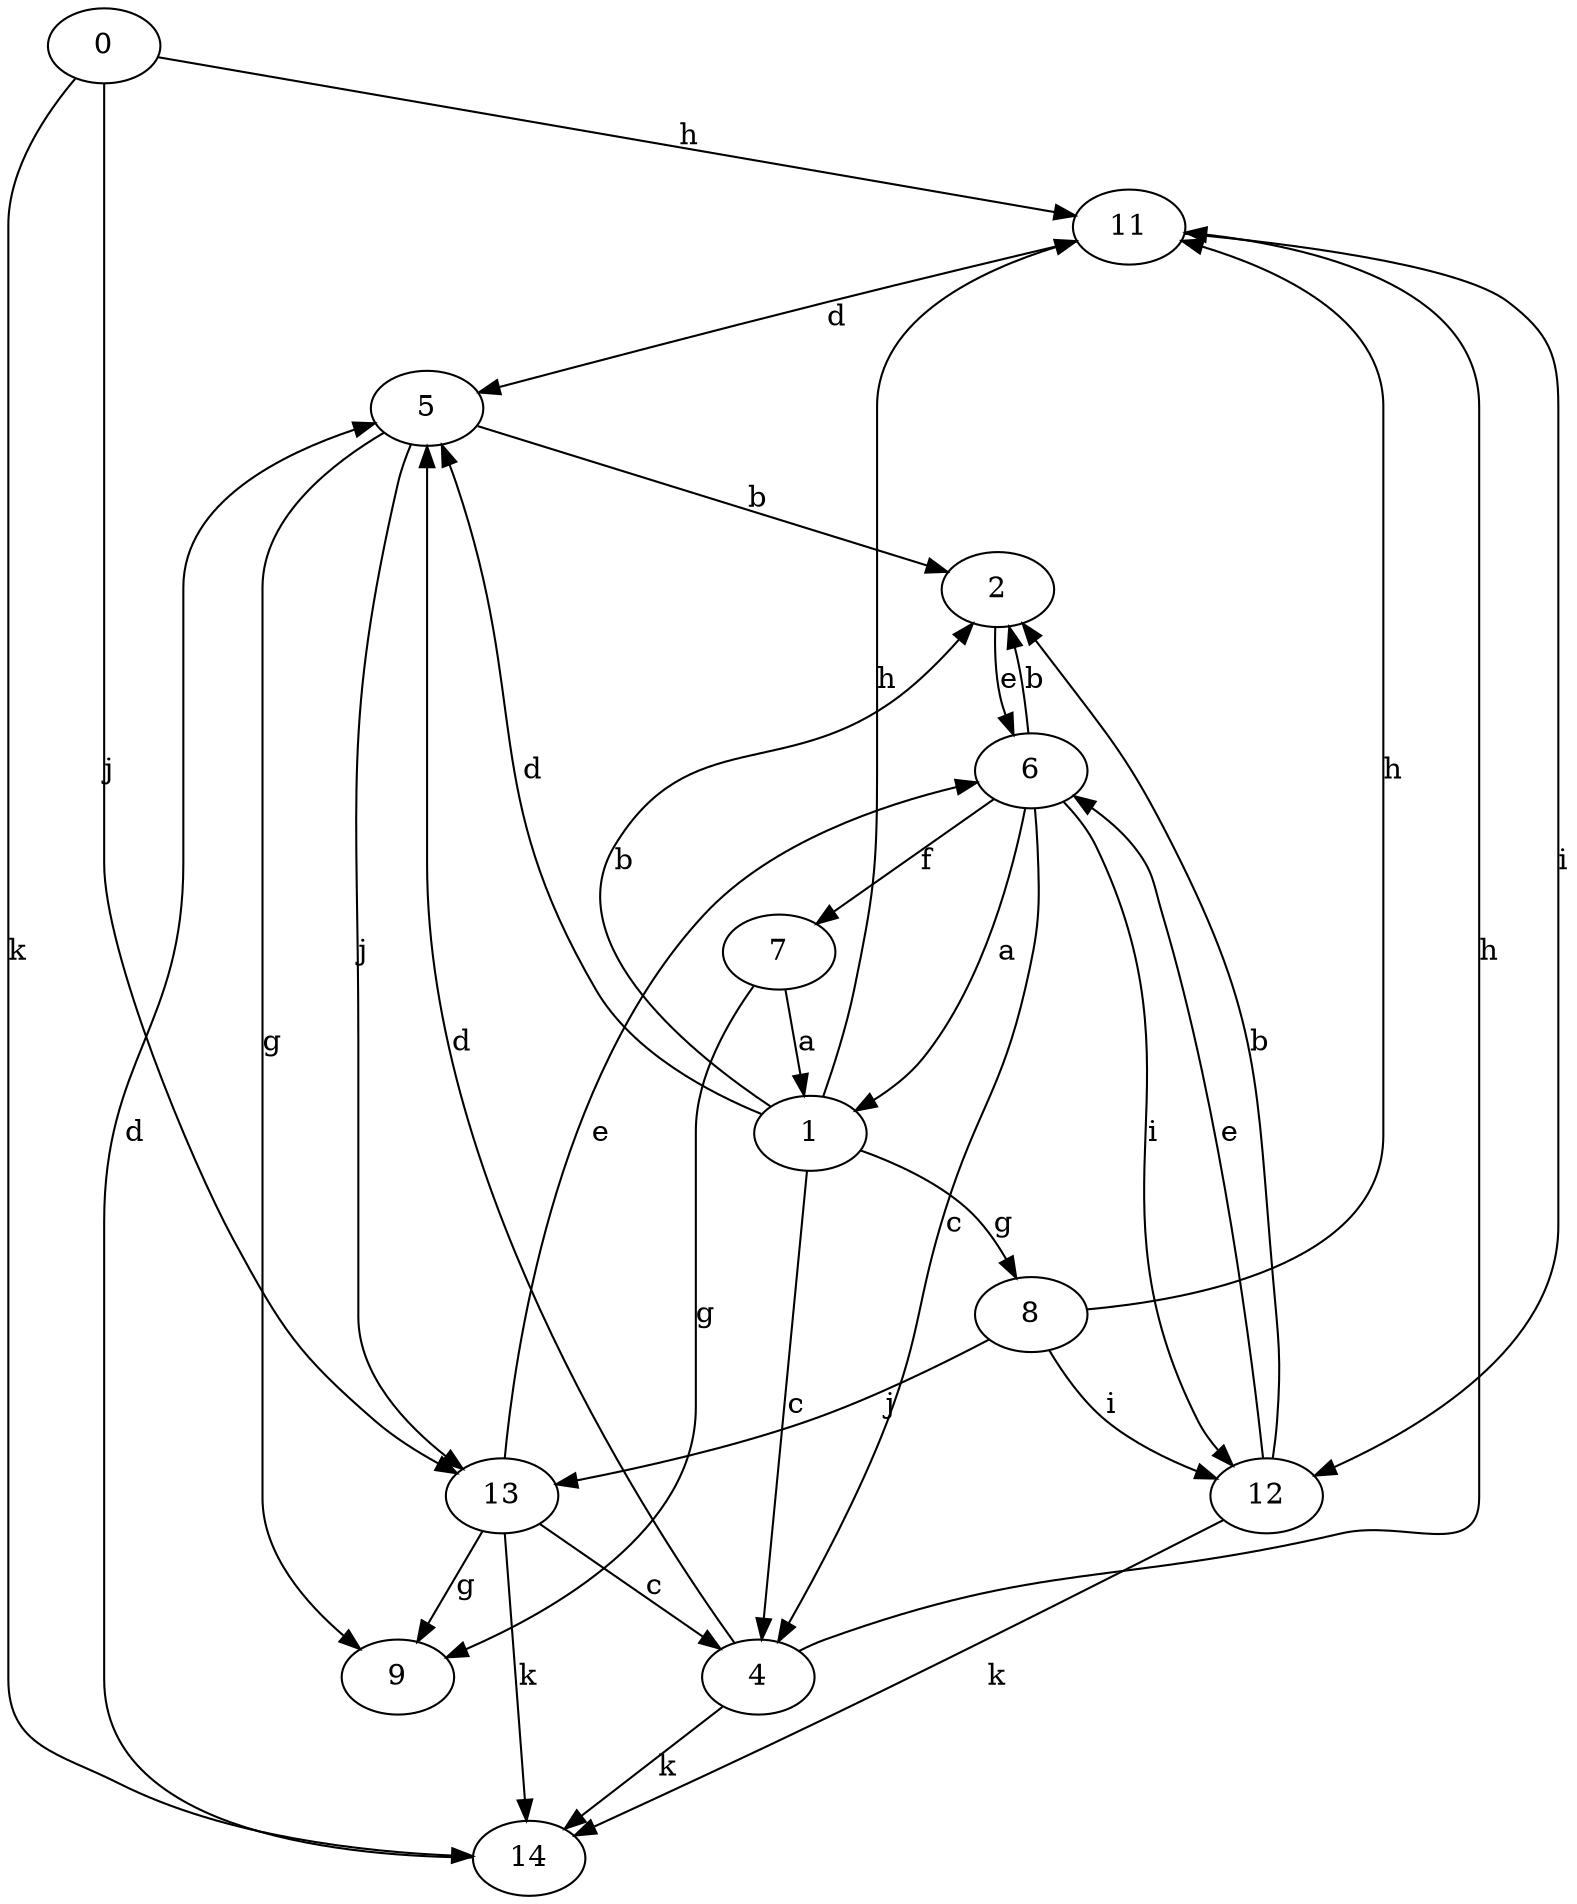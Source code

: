strict digraph  {
0;
1;
2;
4;
5;
6;
7;
8;
9;
11;
12;
13;
14;
0 -> 11  [label=h];
0 -> 13  [label=j];
0 -> 14  [label=k];
1 -> 2  [label=b];
1 -> 4  [label=c];
1 -> 5  [label=d];
1 -> 8  [label=g];
1 -> 11  [label=h];
2 -> 6  [label=e];
4 -> 5  [label=d];
4 -> 11  [label=h];
4 -> 14  [label=k];
5 -> 2  [label=b];
5 -> 9  [label=g];
5 -> 13  [label=j];
6 -> 1  [label=a];
6 -> 2  [label=b];
6 -> 4  [label=c];
6 -> 7  [label=f];
6 -> 12  [label=i];
7 -> 1  [label=a];
7 -> 9  [label=g];
8 -> 11  [label=h];
8 -> 12  [label=i];
8 -> 13  [label=j];
11 -> 5  [label=d];
11 -> 12  [label=i];
12 -> 2  [label=b];
12 -> 6  [label=e];
12 -> 14  [label=k];
13 -> 4  [label=c];
13 -> 6  [label=e];
13 -> 9  [label=g];
13 -> 14  [label=k];
14 -> 5  [label=d];
}
